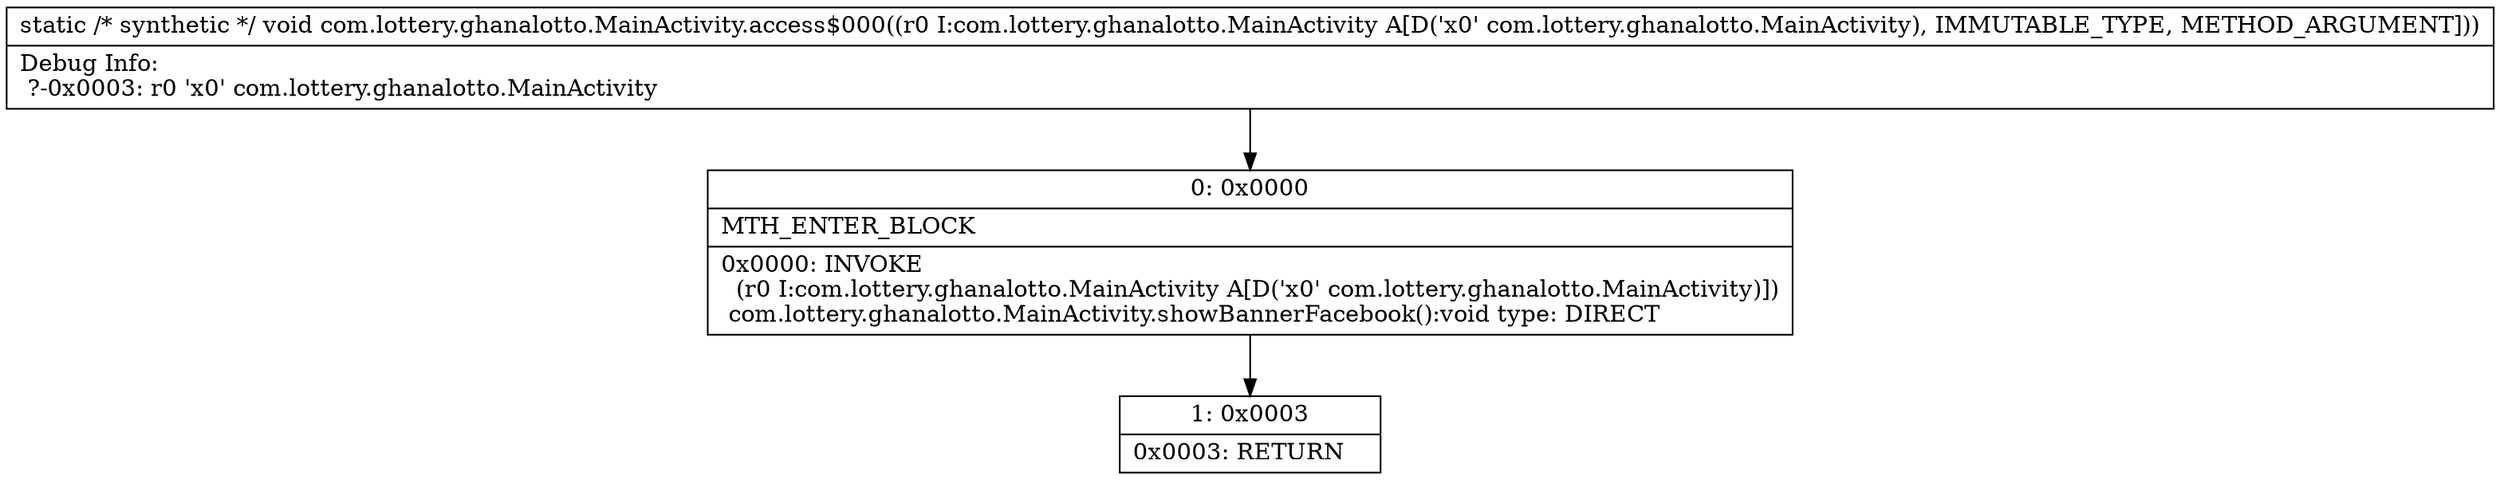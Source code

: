 digraph "CFG forcom.lottery.ghanalotto.MainActivity.access$000(Lcom\/lottery\/ghanalotto\/MainActivity;)V" {
Node_0 [shape=record,label="{0\:\ 0x0000|MTH_ENTER_BLOCK\l|0x0000: INVOKE  \l  (r0 I:com.lottery.ghanalotto.MainActivity A[D('x0' com.lottery.ghanalotto.MainActivity)])\l com.lottery.ghanalotto.MainActivity.showBannerFacebook():void type: DIRECT \l}"];
Node_1 [shape=record,label="{1\:\ 0x0003|0x0003: RETURN   \l}"];
MethodNode[shape=record,label="{static \/* synthetic *\/ void com.lottery.ghanalotto.MainActivity.access$000((r0 I:com.lottery.ghanalotto.MainActivity A[D('x0' com.lottery.ghanalotto.MainActivity), IMMUTABLE_TYPE, METHOD_ARGUMENT]))  | Debug Info:\l  ?\-0x0003: r0 'x0' com.lottery.ghanalotto.MainActivity\l}"];
MethodNode -> Node_0;
Node_0 -> Node_1;
}

